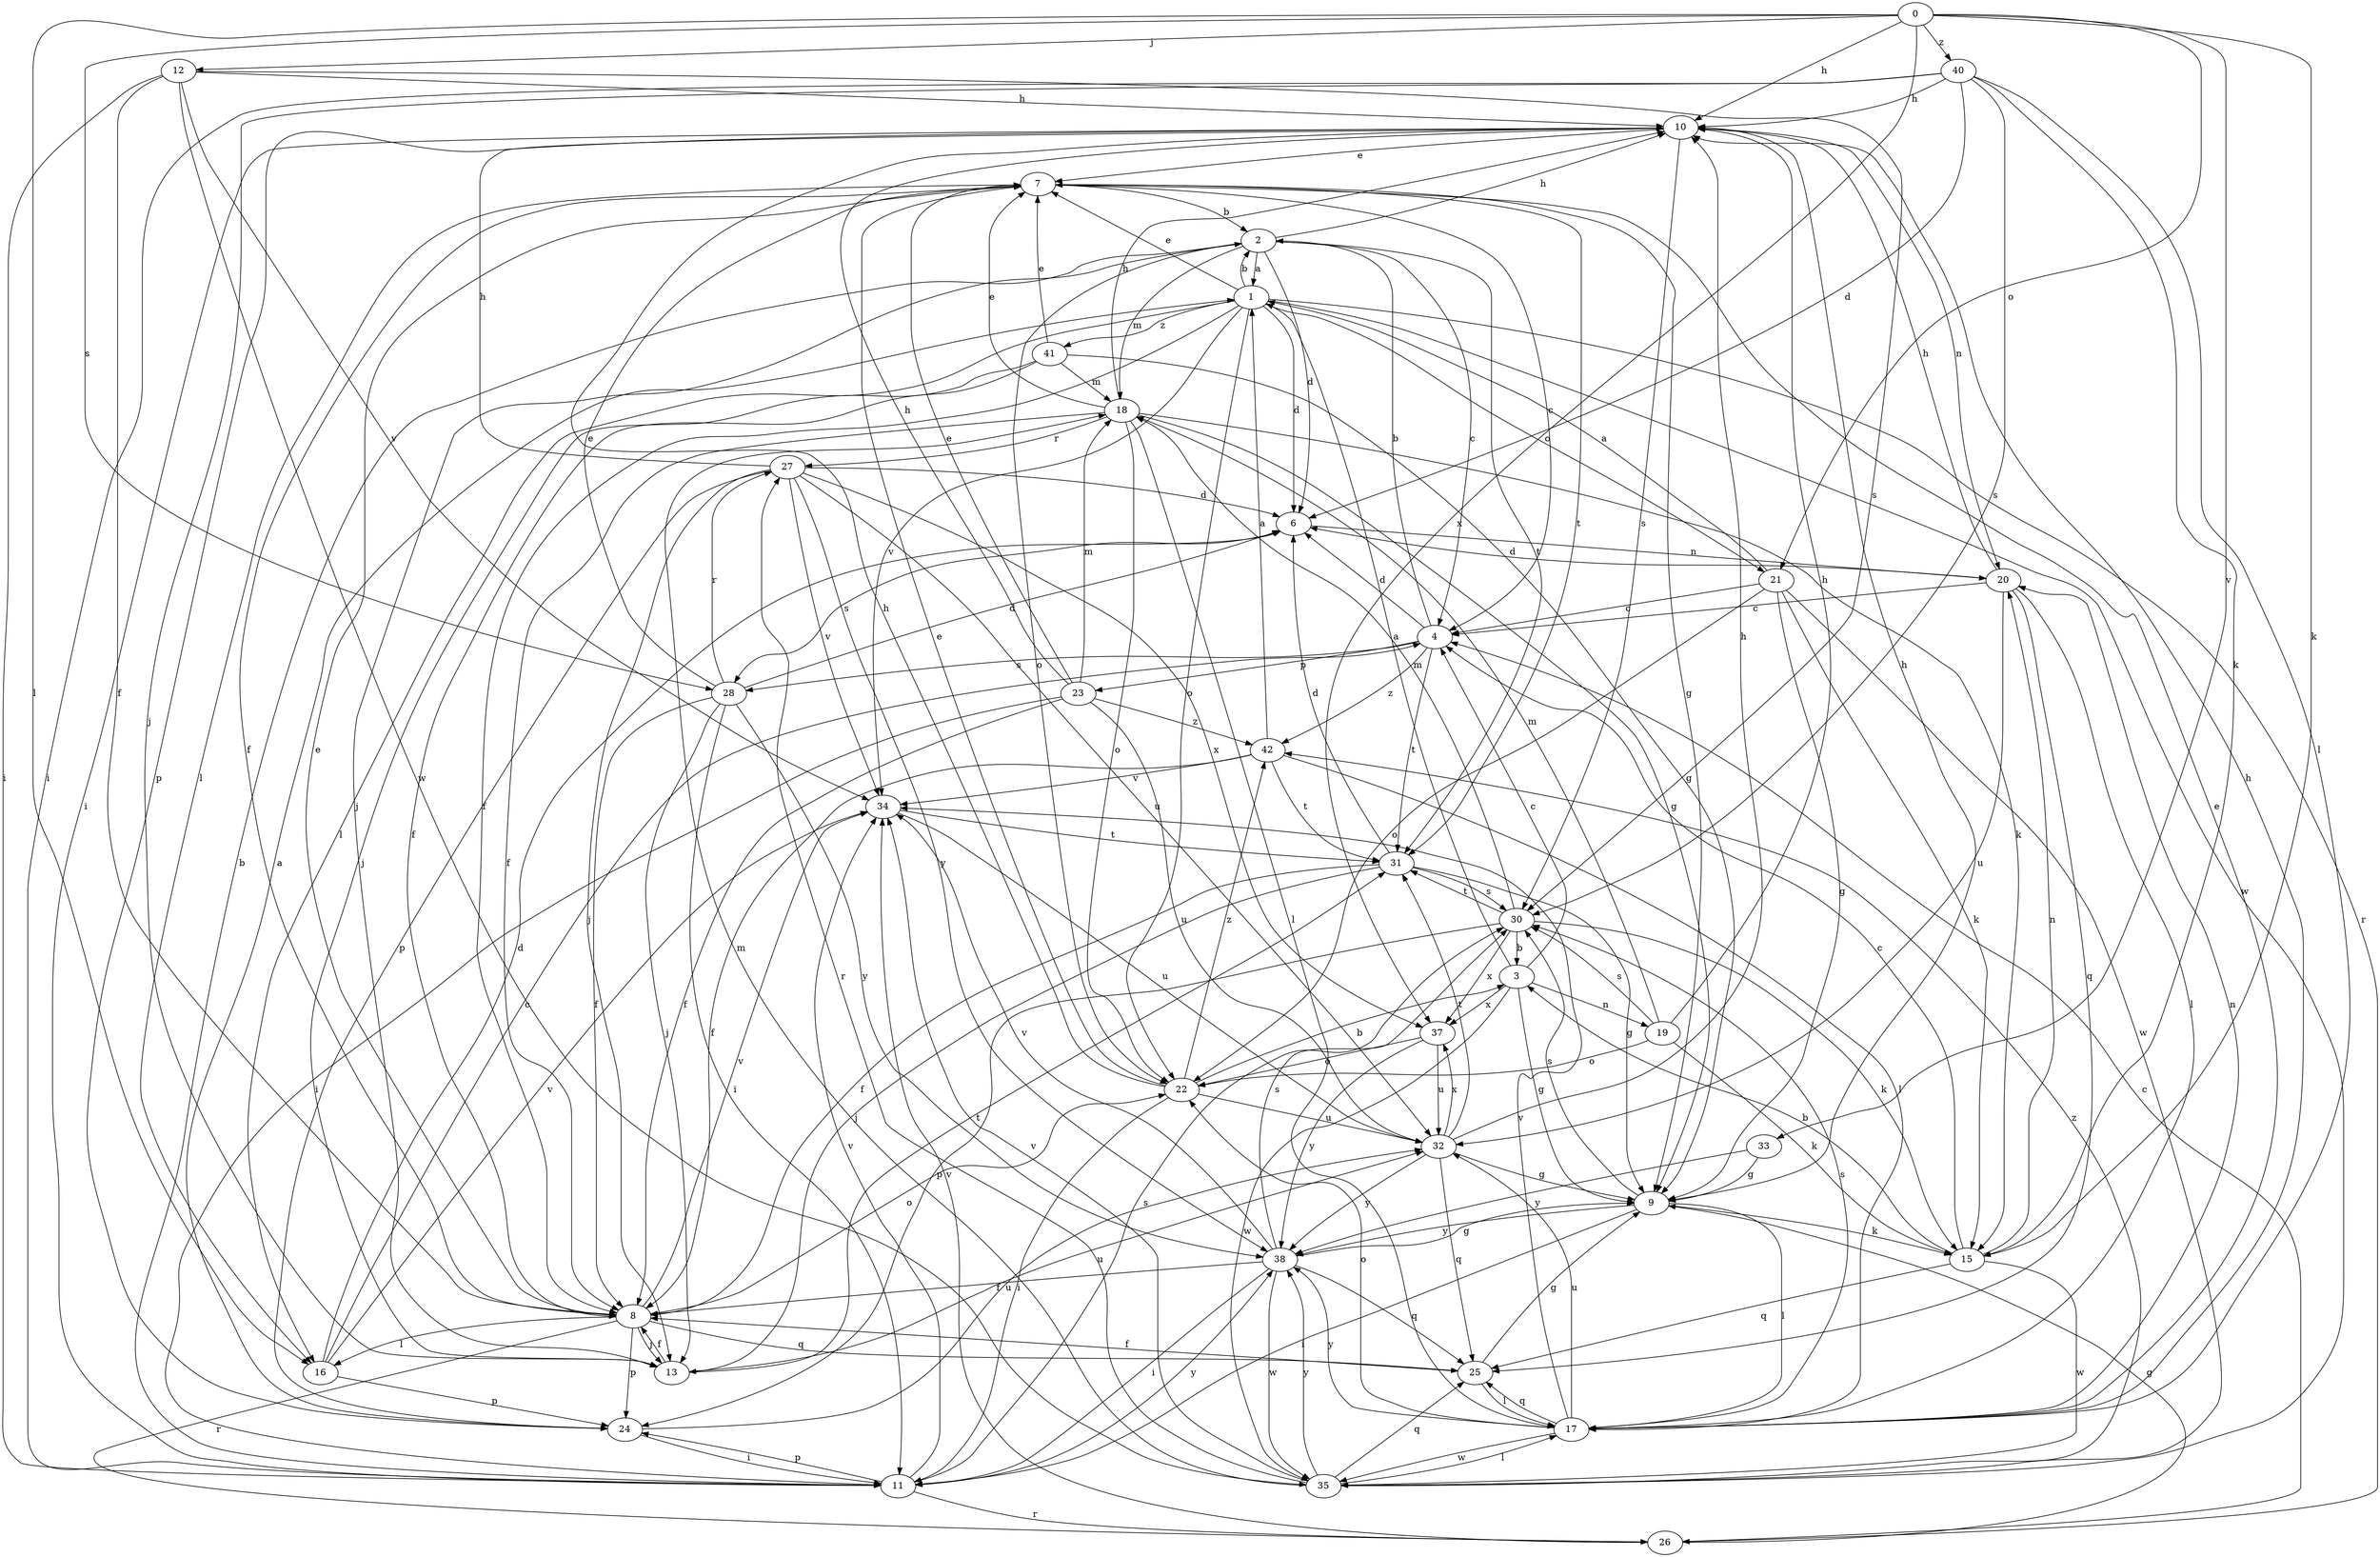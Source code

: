 strict digraph  {
0;
1;
2;
3;
4;
6;
7;
8;
9;
10;
11;
12;
13;
15;
16;
17;
18;
19;
20;
21;
22;
23;
24;
25;
26;
27;
28;
30;
31;
32;
33;
34;
35;
37;
38;
40;
41;
42;
0 -> 10  [label=h];
0 -> 12  [label=j];
0 -> 15  [label=k];
0 -> 16  [label=l];
0 -> 21  [label=o];
0 -> 28  [label=s];
0 -> 33  [label=v];
0 -> 37  [label=x];
0 -> 40  [label=z];
1 -> 2  [label=b];
1 -> 6  [label=d];
1 -> 7  [label=e];
1 -> 8  [label=f];
1 -> 16  [label=l];
1 -> 21  [label=o];
1 -> 22  [label=o];
1 -> 26  [label=r];
1 -> 34  [label=v];
1 -> 35  [label=w];
1 -> 41  [label=z];
2 -> 1  [label=a];
2 -> 4  [label=c];
2 -> 6  [label=d];
2 -> 10  [label=h];
2 -> 13  [label=j];
2 -> 18  [label=m];
2 -> 22  [label=o];
2 -> 31  [label=t];
3 -> 1  [label=a];
3 -> 4  [label=c];
3 -> 9  [label=g];
3 -> 19  [label=n];
3 -> 35  [label=w];
3 -> 37  [label=x];
4 -> 2  [label=b];
4 -> 6  [label=d];
4 -> 23  [label=p];
4 -> 28  [label=s];
4 -> 31  [label=t];
4 -> 42  [label=z];
6 -> 20  [label=n];
6 -> 28  [label=s];
7 -> 2  [label=b];
7 -> 4  [label=c];
7 -> 8  [label=f];
7 -> 9  [label=g];
7 -> 16  [label=l];
7 -> 31  [label=t];
8 -> 7  [label=e];
8 -> 13  [label=j];
8 -> 16  [label=l];
8 -> 22  [label=o];
8 -> 24  [label=p];
8 -> 25  [label=q];
8 -> 26  [label=r];
8 -> 34  [label=v];
9 -> 10  [label=h];
9 -> 11  [label=i];
9 -> 15  [label=k];
9 -> 17  [label=l];
9 -> 30  [label=s];
9 -> 38  [label=y];
10 -> 7  [label=e];
10 -> 11  [label=i];
10 -> 20  [label=n];
10 -> 24  [label=p];
10 -> 30  [label=s];
11 -> 2  [label=b];
11 -> 24  [label=p];
11 -> 26  [label=r];
11 -> 30  [label=s];
11 -> 34  [label=v];
11 -> 38  [label=y];
12 -> 8  [label=f];
12 -> 10  [label=h];
12 -> 11  [label=i];
12 -> 30  [label=s];
12 -> 34  [label=v];
12 -> 35  [label=w];
13 -> 8  [label=f];
13 -> 31  [label=t];
13 -> 32  [label=u];
15 -> 3  [label=b];
15 -> 4  [label=c];
15 -> 20  [label=n];
15 -> 25  [label=q];
15 -> 35  [label=w];
16 -> 4  [label=c];
16 -> 6  [label=d];
16 -> 24  [label=p];
16 -> 34  [label=v];
17 -> 7  [label=e];
17 -> 10  [label=h];
17 -> 20  [label=n];
17 -> 22  [label=o];
17 -> 25  [label=q];
17 -> 30  [label=s];
17 -> 32  [label=u];
17 -> 34  [label=v];
17 -> 35  [label=w];
17 -> 38  [label=y];
18 -> 7  [label=e];
18 -> 8  [label=f];
18 -> 9  [label=g];
18 -> 10  [label=h];
18 -> 15  [label=k];
18 -> 17  [label=l];
18 -> 22  [label=o];
18 -> 27  [label=r];
19 -> 10  [label=h];
19 -> 15  [label=k];
19 -> 18  [label=m];
19 -> 22  [label=o];
19 -> 30  [label=s];
20 -> 4  [label=c];
20 -> 6  [label=d];
20 -> 10  [label=h];
20 -> 17  [label=l];
20 -> 25  [label=q];
20 -> 32  [label=u];
21 -> 1  [label=a];
21 -> 4  [label=c];
21 -> 9  [label=g];
21 -> 15  [label=k];
21 -> 22  [label=o];
21 -> 35  [label=w];
22 -> 3  [label=b];
22 -> 7  [label=e];
22 -> 10  [label=h];
22 -> 11  [label=i];
22 -> 32  [label=u];
22 -> 42  [label=z];
23 -> 7  [label=e];
23 -> 8  [label=f];
23 -> 10  [label=h];
23 -> 11  [label=i];
23 -> 18  [label=m];
23 -> 32  [label=u];
23 -> 42  [label=z];
24 -> 1  [label=a];
24 -> 11  [label=i];
24 -> 32  [label=u];
25 -> 8  [label=f];
25 -> 9  [label=g];
25 -> 17  [label=l];
26 -> 4  [label=c];
26 -> 9  [label=g];
26 -> 34  [label=v];
27 -> 6  [label=d];
27 -> 10  [label=h];
27 -> 13  [label=j];
27 -> 24  [label=p];
27 -> 32  [label=u];
27 -> 34  [label=v];
27 -> 37  [label=x];
27 -> 38  [label=y];
28 -> 6  [label=d];
28 -> 7  [label=e];
28 -> 8  [label=f];
28 -> 11  [label=i];
28 -> 13  [label=j];
28 -> 27  [label=r];
28 -> 38  [label=y];
30 -> 3  [label=b];
30 -> 15  [label=k];
30 -> 18  [label=m];
30 -> 24  [label=p];
30 -> 31  [label=t];
30 -> 37  [label=x];
31 -> 6  [label=d];
31 -> 8  [label=f];
31 -> 9  [label=g];
31 -> 13  [label=j];
31 -> 30  [label=s];
32 -> 9  [label=g];
32 -> 10  [label=h];
32 -> 25  [label=q];
32 -> 31  [label=t];
32 -> 37  [label=x];
32 -> 38  [label=y];
33 -> 9  [label=g];
33 -> 38  [label=y];
34 -> 31  [label=t];
34 -> 32  [label=u];
35 -> 17  [label=l];
35 -> 18  [label=m];
35 -> 25  [label=q];
35 -> 27  [label=r];
35 -> 34  [label=v];
35 -> 38  [label=y];
35 -> 42  [label=z];
37 -> 22  [label=o];
37 -> 32  [label=u];
37 -> 38  [label=y];
38 -> 8  [label=f];
38 -> 9  [label=g];
38 -> 11  [label=i];
38 -> 25  [label=q];
38 -> 30  [label=s];
38 -> 34  [label=v];
38 -> 35  [label=w];
40 -> 6  [label=d];
40 -> 10  [label=h];
40 -> 11  [label=i];
40 -> 13  [label=j];
40 -> 15  [label=k];
40 -> 17  [label=l];
40 -> 30  [label=s];
41 -> 7  [label=e];
41 -> 8  [label=f];
41 -> 9  [label=g];
41 -> 13  [label=j];
41 -> 18  [label=m];
42 -> 1  [label=a];
42 -> 8  [label=f];
42 -> 17  [label=l];
42 -> 31  [label=t];
42 -> 34  [label=v];
}
